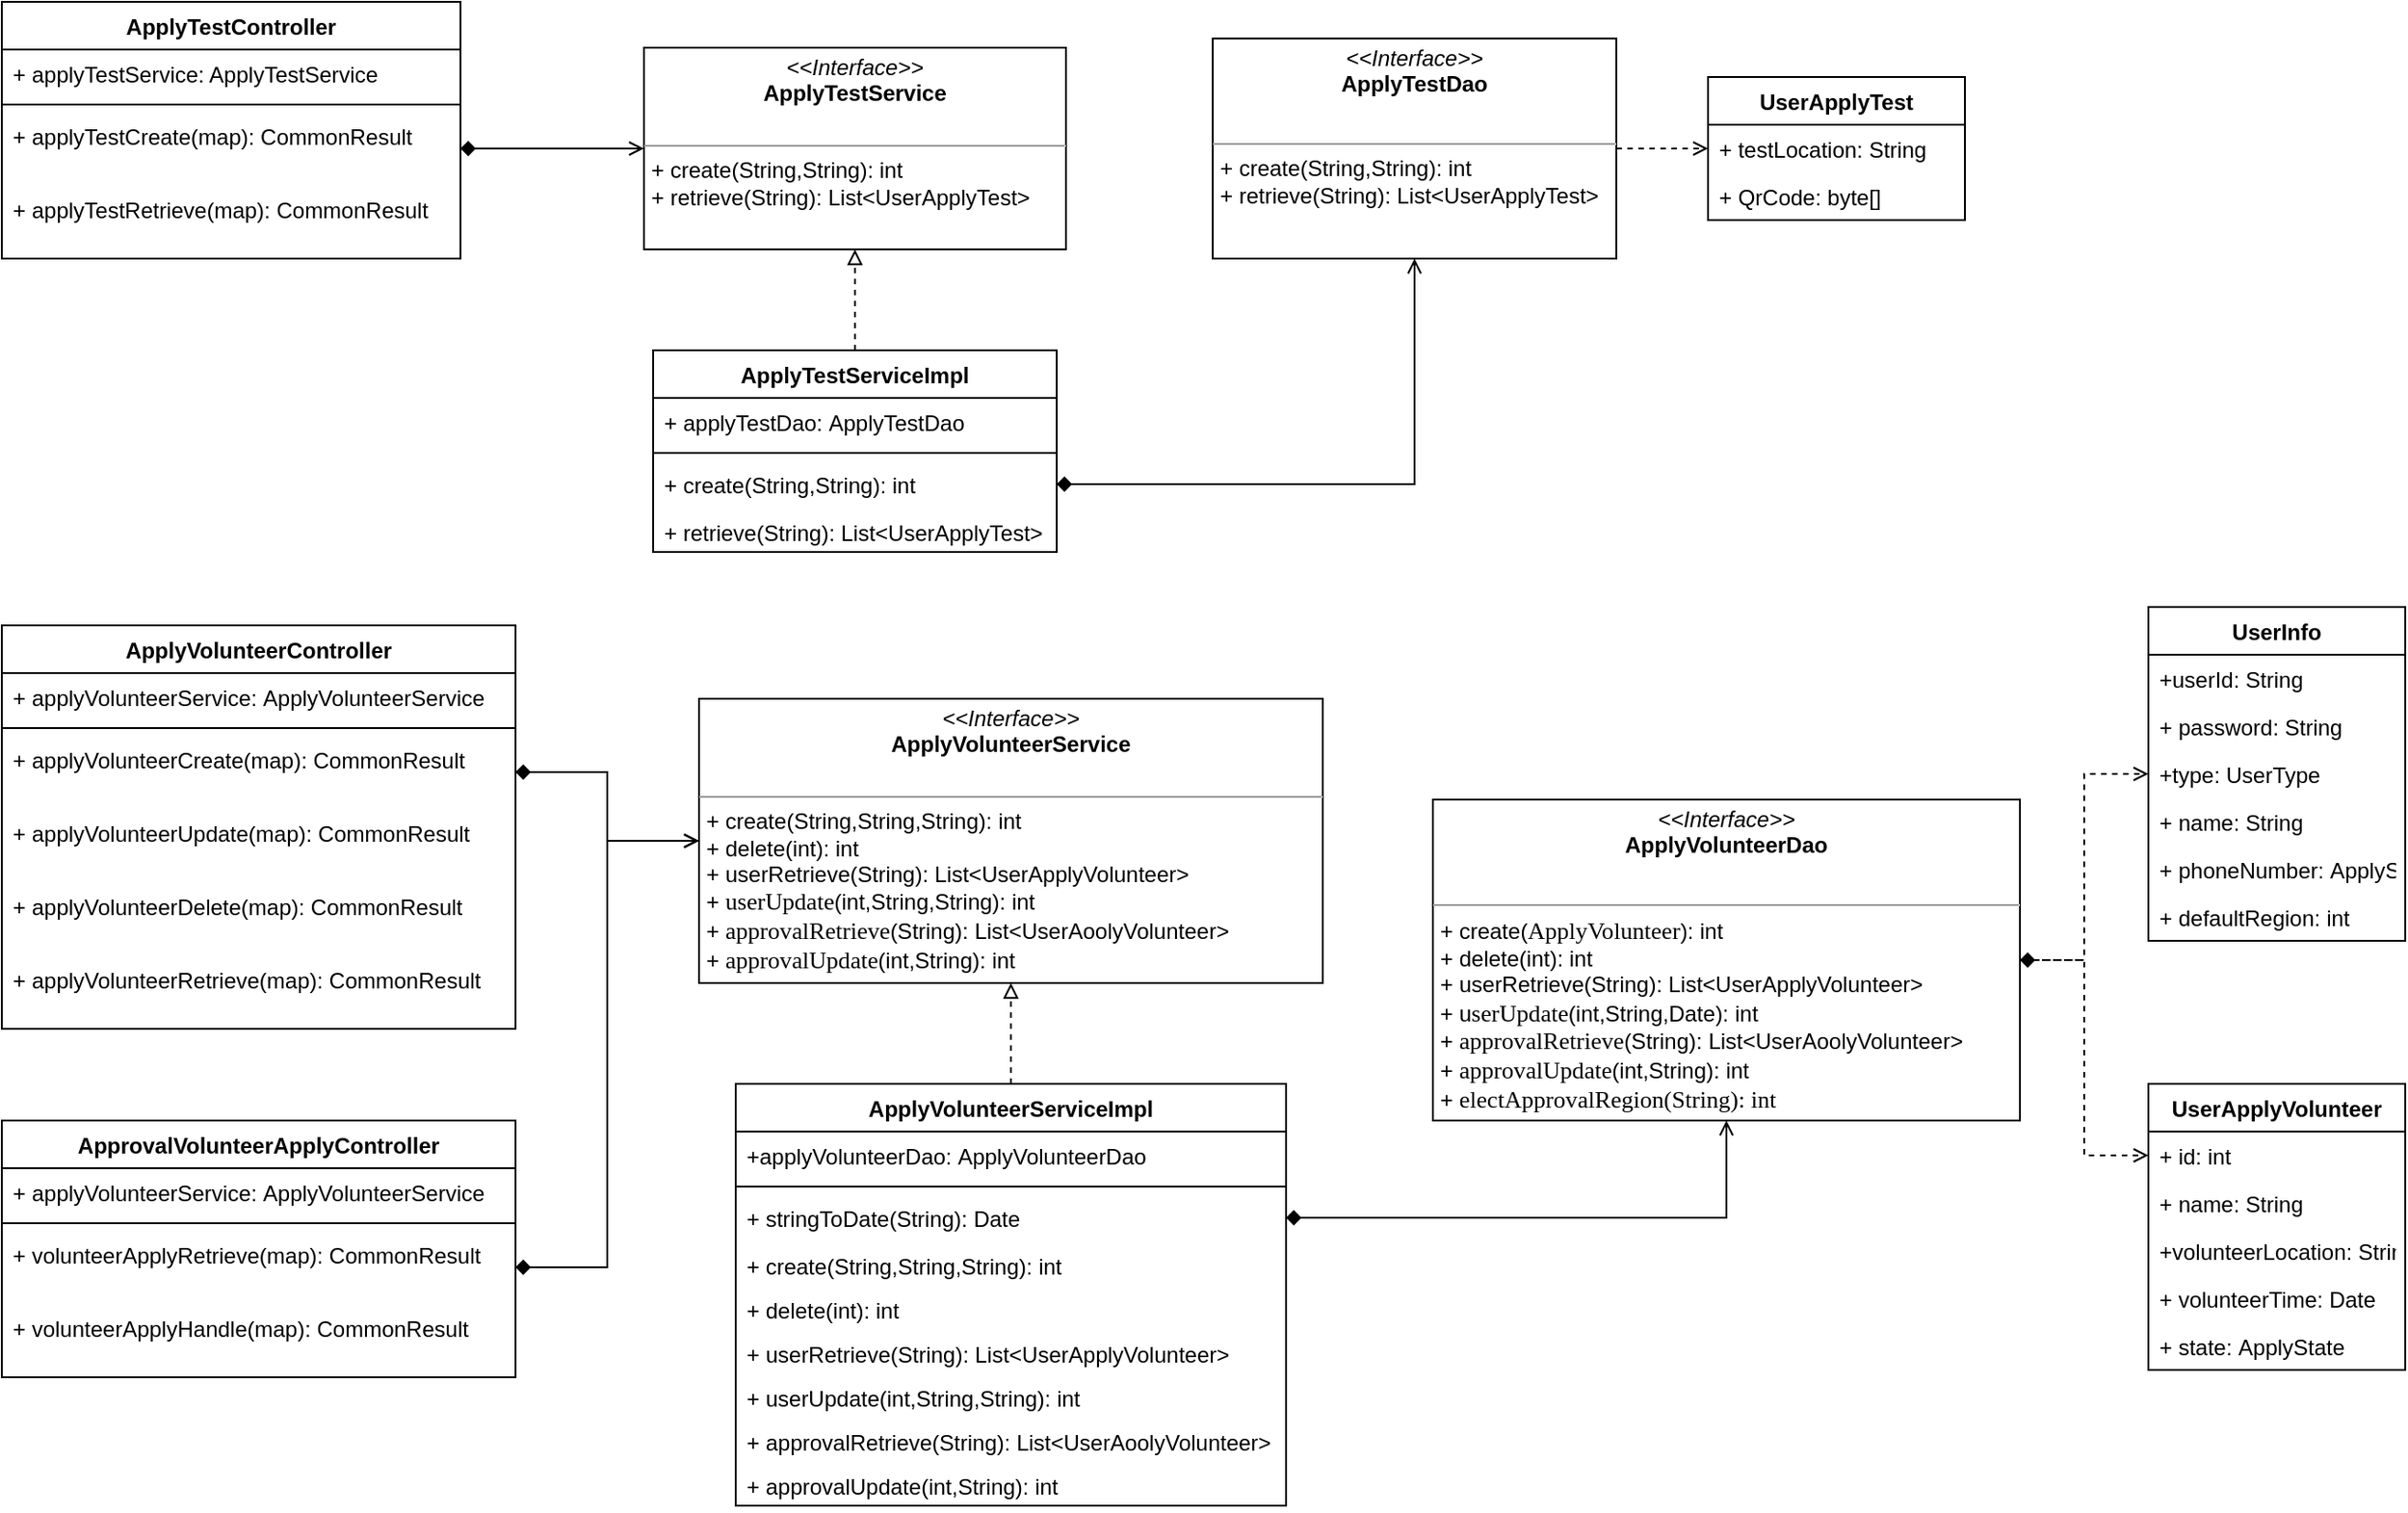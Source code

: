 <mxfile version="17.4.6" type="github">
  <diagram id="C5RBs43oDa-KdzZeNtuy" name="Page-1">
    <mxGraphModel dx="2557" dy="912" grid="1" gridSize="10" guides="1" tooltips="1" connect="1" arrows="1" fold="1" page="1" pageScale="1" pageWidth="827" pageHeight="1169" math="0" shadow="0">
      <root>
        <mxCell id="WIyWlLk6GJQsqaUBKTNV-0" />
        <mxCell id="WIyWlLk6GJQsqaUBKTNV-1" parent="WIyWlLk6GJQsqaUBKTNV-0" />
        <mxCell id="xSoCJTcvvkp1Ju8zFOZ0-0" value="ApplyTestController" style="swimlane;fontStyle=1;align=center;verticalAlign=top;childLayout=stackLayout;horizontal=1;startSize=26;horizontalStack=0;resizeParent=1;resizeParentMax=0;resizeLast=0;collapsible=1;marginBottom=0;" vertex="1" parent="WIyWlLk6GJQsqaUBKTNV-1">
          <mxGeometry x="-30" y="280" width="250" height="140" as="geometry">
            <mxRectangle x="310" y="120" width="150" height="26" as="alternateBounds" />
          </mxGeometry>
        </mxCell>
        <mxCell id="xSoCJTcvvkp1Ju8zFOZ0-1" value="+ applyTestService: ApplyTestService" style="text;strokeColor=none;fillColor=none;align=left;verticalAlign=top;spacingLeft=4;spacingRight=4;overflow=hidden;rotatable=0;points=[[0,0.5],[1,0.5]];portConstraint=eastwest;" vertex="1" parent="xSoCJTcvvkp1Ju8zFOZ0-0">
          <mxGeometry y="26" width="250" height="26" as="geometry" />
        </mxCell>
        <mxCell id="xSoCJTcvvkp1Ju8zFOZ0-2" value="" style="line;strokeWidth=1;fillColor=none;align=left;verticalAlign=middle;spacingTop=-1;spacingLeft=3;spacingRight=3;rotatable=0;labelPosition=right;points=[];portConstraint=eastwest;" vertex="1" parent="xSoCJTcvvkp1Ju8zFOZ0-0">
          <mxGeometry y="52" width="250" height="8" as="geometry" />
        </mxCell>
        <mxCell id="xSoCJTcvvkp1Ju8zFOZ0-3" value="+ applyTestCreate(map): CommonResult" style="text;strokeColor=none;fillColor=none;align=left;verticalAlign=top;spacingLeft=4;spacingRight=4;overflow=hidden;rotatable=0;points=[[0,0.5],[1,0.5]];portConstraint=eastwest;" vertex="1" parent="xSoCJTcvvkp1Ju8zFOZ0-0">
          <mxGeometry y="60" width="250" height="40" as="geometry" />
        </mxCell>
        <mxCell id="xSoCJTcvvkp1Ju8zFOZ0-7" value="+ applyTestRetrieve(map): CommonResult" style="text;strokeColor=none;fillColor=none;align=left;verticalAlign=top;spacingLeft=4;spacingRight=4;overflow=hidden;rotatable=0;points=[[0,0.5],[1,0.5]];portConstraint=eastwest;" vertex="1" parent="xSoCJTcvvkp1Ju8zFOZ0-0">
          <mxGeometry y="100" width="250" height="40" as="geometry" />
        </mxCell>
        <mxCell id="xSoCJTcvvkp1Ju8zFOZ0-24" style="edgeStyle=orthogonalEdgeStyle;rounded=0;orthogonalLoop=1;jettySize=auto;html=1;exitX=0.5;exitY=0;exitDx=0;exitDy=0;entryX=0.5;entryY=1;entryDx=0;entryDy=0;dashed=1;endArrow=block;endFill=0;" edge="1" parent="WIyWlLk6GJQsqaUBKTNV-1" source="xSoCJTcvvkp1Ju8zFOZ0-12" target="xSoCJTcvvkp1Ju8zFOZ0-23">
          <mxGeometry relative="1" as="geometry" />
        </mxCell>
        <mxCell id="xSoCJTcvvkp1Ju8zFOZ0-12" value="ApplyTestServiceImpl" style="swimlane;fontStyle=1;align=center;verticalAlign=top;childLayout=stackLayout;horizontal=1;startSize=26;horizontalStack=0;resizeParent=1;resizeParentMax=0;resizeLast=0;collapsible=1;marginBottom=0;" vertex="1" parent="WIyWlLk6GJQsqaUBKTNV-1">
          <mxGeometry x="325" y="470" width="220" height="110" as="geometry">
            <mxRectangle x="325" y="320" width="130" height="26" as="alternateBounds" />
          </mxGeometry>
        </mxCell>
        <mxCell id="xSoCJTcvvkp1Ju8zFOZ0-13" value="+ applyTestDao: ApplyTestDao" style="text;strokeColor=none;fillColor=none;align=left;verticalAlign=top;spacingLeft=4;spacingRight=4;overflow=hidden;rotatable=0;points=[[0,0.5],[1,0.5]];portConstraint=eastwest;" vertex="1" parent="xSoCJTcvvkp1Ju8zFOZ0-12">
          <mxGeometry y="26" width="220" height="26" as="geometry" />
        </mxCell>
        <mxCell id="xSoCJTcvvkp1Ju8zFOZ0-14" value="" style="line;strokeWidth=1;fillColor=none;align=left;verticalAlign=middle;spacingTop=-1;spacingLeft=3;spacingRight=3;rotatable=0;labelPosition=right;points=[];portConstraint=eastwest;" vertex="1" parent="xSoCJTcvvkp1Ju8zFOZ0-12">
          <mxGeometry y="52" width="220" height="8" as="geometry" />
        </mxCell>
        <mxCell id="xSoCJTcvvkp1Ju8zFOZ0-15" value="+ create(String,String): int" style="text;strokeColor=none;fillColor=none;align=left;verticalAlign=top;spacingLeft=4;spacingRight=4;overflow=hidden;rotatable=0;points=[[0,0.5],[1,0.5]];portConstraint=eastwest;" vertex="1" parent="xSoCJTcvvkp1Ju8zFOZ0-12">
          <mxGeometry y="60" width="220" height="26" as="geometry" />
        </mxCell>
        <mxCell id="xSoCJTcvvkp1Ju8zFOZ0-16" value="+ retrieve(String): List&lt;UserApplyTest&gt;" style="text;strokeColor=none;fillColor=none;align=left;verticalAlign=top;spacingLeft=4;spacingRight=4;overflow=hidden;rotatable=0;points=[[0,0.5],[1,0.5]];portConstraint=eastwest;" vertex="1" parent="xSoCJTcvvkp1Ju8zFOZ0-12">
          <mxGeometry y="86" width="220" height="24" as="geometry" />
        </mxCell>
        <mxCell id="xSoCJTcvvkp1Ju8zFOZ0-28" style="edgeStyle=orthogonalEdgeStyle;rounded=0;orthogonalLoop=1;jettySize=auto;html=1;entryX=0;entryY=0.5;entryDx=0;entryDy=0;startArrow=none;startFill=0;endArrow=open;endFill=0;dashed=1;" edge="1" parent="WIyWlLk6GJQsqaUBKTNV-1" source="xSoCJTcvvkp1Ju8zFOZ0-18" target="xSoCJTcvvkp1Ju8zFOZ0-20">
          <mxGeometry relative="1" as="geometry" />
        </mxCell>
        <mxCell id="xSoCJTcvvkp1Ju8zFOZ0-18" value="&lt;p style=&quot;margin: 0px ; margin-top: 4px ; text-align: center&quot;&gt;&lt;i&gt;&amp;lt;&amp;lt;Interface&amp;gt;&amp;gt;&lt;/i&gt;&lt;br&gt;&lt;span style=&quot;text-align: left&quot;&gt;&lt;b&gt;ApplyTestDao&lt;/b&gt;&lt;/span&gt;&lt;br&gt;&lt;/p&gt;&lt;p style=&quot;margin: 0px ; margin-top: 4px ; text-align: center&quot;&gt;&lt;b&gt;&lt;br&gt;&lt;/b&gt;&lt;/p&gt;&lt;hr size=&quot;1&quot;&gt;&lt;p style=&quot;margin: 0px ; margin-left: 4px&quot;&gt;+&amp;nbsp;create(String,String): int&lt;br&gt;+&amp;nbsp;retrieve(String):&amp;nbsp;List&amp;lt;UserApplyTest&amp;gt;&lt;br&gt;&lt;/p&gt;" style="verticalAlign=top;align=left;overflow=fill;fontSize=12;fontFamily=Helvetica;html=1;" vertex="1" parent="WIyWlLk6GJQsqaUBKTNV-1">
          <mxGeometry x="630" y="300" width="220" height="120" as="geometry" />
        </mxCell>
        <mxCell id="xSoCJTcvvkp1Ju8zFOZ0-19" value="UserApplyTest" style="swimlane;fontStyle=1;childLayout=stackLayout;horizontal=1;startSize=26;fillColor=none;horizontalStack=0;resizeParent=1;resizeParentMax=0;resizeLast=0;collapsible=1;marginBottom=0;" vertex="1" parent="WIyWlLk6GJQsqaUBKTNV-1">
          <mxGeometry x="900" y="321" width="140" height="78" as="geometry" />
        </mxCell>
        <mxCell id="xSoCJTcvvkp1Ju8zFOZ0-20" value="+ testLocation: String" style="text;strokeColor=none;fillColor=none;align=left;verticalAlign=top;spacingLeft=4;spacingRight=4;overflow=hidden;rotatable=0;points=[[0,0.5],[1,0.5]];portConstraint=eastwest;" vertex="1" parent="xSoCJTcvvkp1Ju8zFOZ0-19">
          <mxGeometry y="26" width="140" height="26" as="geometry" />
        </mxCell>
        <mxCell id="xSoCJTcvvkp1Ju8zFOZ0-21" value="+ QrCode: byte[]" style="text;strokeColor=none;fillColor=none;align=left;verticalAlign=top;spacingLeft=4;spacingRight=4;overflow=hidden;rotatable=0;points=[[0,0.5],[1,0.5]];portConstraint=eastwest;" vertex="1" parent="xSoCJTcvvkp1Ju8zFOZ0-19">
          <mxGeometry y="52" width="140" height="26" as="geometry" />
        </mxCell>
        <mxCell id="xSoCJTcvvkp1Ju8zFOZ0-23" value="&lt;p style=&quot;margin: 0px ; margin-top: 4px ; text-align: center&quot;&gt;&lt;i&gt;&amp;lt;&amp;lt;Interface&amp;gt;&amp;gt;&lt;/i&gt;&lt;br&gt;&lt;span style=&quot;text-align: left&quot;&gt;&lt;b&gt;ApplyTestService&lt;/b&gt;&lt;/span&gt;&lt;br&gt;&lt;/p&gt;&lt;br&gt;&lt;hr size=&quot;1&quot;&gt;&lt;p style=&quot;margin: 0px ; margin-left: 4px&quot;&gt;+&amp;nbsp;create(String,String): int&lt;br&gt;+&amp;nbsp;retrieve(String):&amp;nbsp;List&amp;lt;UserApplyTest&amp;gt;&lt;br&gt;&lt;/p&gt;" style="verticalAlign=top;align=left;overflow=fill;fontSize=12;fontFamily=Helvetica;html=1;" vertex="1" parent="WIyWlLk6GJQsqaUBKTNV-1">
          <mxGeometry x="320" y="305" width="230" height="110" as="geometry" />
        </mxCell>
        <mxCell id="xSoCJTcvvkp1Ju8zFOZ0-25" style="edgeStyle=orthogonalEdgeStyle;rounded=0;orthogonalLoop=1;jettySize=auto;html=1;exitX=1;exitY=0.5;exitDx=0;exitDy=0;entryX=0;entryY=0.5;entryDx=0;entryDy=0;endArrow=open;endFill=0;startArrow=diamond;startFill=1;" edge="1" parent="WIyWlLk6GJQsqaUBKTNV-1" source="xSoCJTcvvkp1Ju8zFOZ0-3" target="xSoCJTcvvkp1Ju8zFOZ0-23">
          <mxGeometry relative="1" as="geometry" />
        </mxCell>
        <mxCell id="xSoCJTcvvkp1Ju8zFOZ0-27" style="edgeStyle=orthogonalEdgeStyle;rounded=0;orthogonalLoop=1;jettySize=auto;html=1;exitX=1;exitY=0.5;exitDx=0;exitDy=0;entryX=0.5;entryY=1;entryDx=0;entryDy=0;startArrow=diamond;startFill=1;endArrow=open;endFill=0;" edge="1" parent="WIyWlLk6GJQsqaUBKTNV-1" source="xSoCJTcvvkp1Ju8zFOZ0-15" target="xSoCJTcvvkp1Ju8zFOZ0-18">
          <mxGeometry relative="1" as="geometry" />
        </mxCell>
        <mxCell id="xSoCJTcvvkp1Ju8zFOZ0-29" value="ApplyVolunteerController" style="swimlane;fontStyle=1;align=center;verticalAlign=top;childLayout=stackLayout;horizontal=1;startSize=26;horizontalStack=0;resizeParent=1;resizeParentMax=0;resizeLast=0;collapsible=1;marginBottom=0;" vertex="1" parent="WIyWlLk6GJQsqaUBKTNV-1">
          <mxGeometry x="-30" y="620" width="280" height="220" as="geometry">
            <mxRectangle x="310" y="120" width="150" height="26" as="alternateBounds" />
          </mxGeometry>
        </mxCell>
        <mxCell id="xSoCJTcvvkp1Ju8zFOZ0-30" value="+ applyVolunteerService: ApplyVolunteerService" style="text;strokeColor=none;fillColor=none;align=left;verticalAlign=top;spacingLeft=4;spacingRight=4;overflow=hidden;rotatable=0;points=[[0,0.5],[1,0.5]];portConstraint=eastwest;" vertex="1" parent="xSoCJTcvvkp1Ju8zFOZ0-29">
          <mxGeometry y="26" width="280" height="26" as="geometry" />
        </mxCell>
        <mxCell id="xSoCJTcvvkp1Ju8zFOZ0-31" value="" style="line;strokeWidth=1;fillColor=none;align=left;verticalAlign=middle;spacingTop=-1;spacingLeft=3;spacingRight=3;rotatable=0;labelPosition=right;points=[];portConstraint=eastwest;" vertex="1" parent="xSoCJTcvvkp1Ju8zFOZ0-29">
          <mxGeometry y="52" width="280" height="8" as="geometry" />
        </mxCell>
        <mxCell id="xSoCJTcvvkp1Ju8zFOZ0-32" value="+ applyVolunteerCreate(map): CommonResult" style="text;strokeColor=none;fillColor=none;align=left;verticalAlign=top;spacingLeft=4;spacingRight=4;overflow=hidden;rotatable=0;points=[[0,0.5],[1,0.5]];portConstraint=eastwest;" vertex="1" parent="xSoCJTcvvkp1Ju8zFOZ0-29">
          <mxGeometry y="60" width="280" height="40" as="geometry" />
        </mxCell>
        <mxCell id="xSoCJTcvvkp1Ju8zFOZ0-48" value="+ applyVolunteerUpdate(map): CommonResult" style="text;strokeColor=none;fillColor=none;align=left;verticalAlign=top;spacingLeft=4;spacingRight=4;overflow=hidden;rotatable=0;points=[[0,0.5],[1,0.5]];portConstraint=eastwest;" vertex="1" parent="xSoCJTcvvkp1Ju8zFOZ0-29">
          <mxGeometry y="100" width="280" height="40" as="geometry" />
        </mxCell>
        <mxCell id="xSoCJTcvvkp1Ju8zFOZ0-49" value="+ applyVolunteerDelete(map): CommonResult" style="text;strokeColor=none;fillColor=none;align=left;verticalAlign=top;spacingLeft=4;spacingRight=4;overflow=hidden;rotatable=0;points=[[0,0.5],[1,0.5]];portConstraint=eastwest;" vertex="1" parent="xSoCJTcvvkp1Ju8zFOZ0-29">
          <mxGeometry y="140" width="280" height="40" as="geometry" />
        </mxCell>
        <mxCell id="xSoCJTcvvkp1Ju8zFOZ0-33" value="+ applyVolunteerRetrieve(map): CommonResult" style="text;strokeColor=none;fillColor=none;align=left;verticalAlign=top;spacingLeft=4;spacingRight=4;overflow=hidden;rotatable=0;points=[[0,0.5],[1,0.5]];portConstraint=eastwest;" vertex="1" parent="xSoCJTcvvkp1Ju8zFOZ0-29">
          <mxGeometry y="180" width="280" height="40" as="geometry" />
        </mxCell>
        <mxCell id="xSoCJTcvvkp1Ju8zFOZ0-34" style="edgeStyle=orthogonalEdgeStyle;rounded=0;orthogonalLoop=1;jettySize=auto;html=1;exitX=0.5;exitY=0;exitDx=0;exitDy=0;entryX=0.5;entryY=1;entryDx=0;entryDy=0;dashed=1;endArrow=block;endFill=0;" edge="1" parent="WIyWlLk6GJQsqaUBKTNV-1" source="xSoCJTcvvkp1Ju8zFOZ0-35" target="xSoCJTcvvkp1Ju8zFOZ0-45">
          <mxGeometry relative="1" as="geometry" />
        </mxCell>
        <mxCell id="xSoCJTcvvkp1Ju8zFOZ0-35" value="ApplyVolunteerServiceImpl" style="swimlane;fontStyle=1;align=center;verticalAlign=top;childLayout=stackLayout;horizontal=1;startSize=26;horizontalStack=0;resizeParent=1;resizeParentMax=0;resizeLast=0;collapsible=1;marginBottom=0;" vertex="1" parent="WIyWlLk6GJQsqaUBKTNV-1">
          <mxGeometry x="370" y="870" width="300" height="230" as="geometry">
            <mxRectangle x="325" y="320" width="130" height="26" as="alternateBounds" />
          </mxGeometry>
        </mxCell>
        <mxCell id="xSoCJTcvvkp1Ju8zFOZ0-36" value="+applyVolunteerDao: ApplyVolunteerDao" style="text;strokeColor=none;fillColor=none;align=left;verticalAlign=top;spacingLeft=4;spacingRight=4;overflow=hidden;rotatable=0;points=[[0,0.5],[1,0.5]];portConstraint=eastwest;" vertex="1" parent="xSoCJTcvvkp1Ju8zFOZ0-35">
          <mxGeometry y="26" width="300" height="26" as="geometry" />
        </mxCell>
        <mxCell id="xSoCJTcvvkp1Ju8zFOZ0-37" value="" style="line;strokeWidth=1;fillColor=none;align=left;verticalAlign=middle;spacingTop=-1;spacingLeft=3;spacingRight=3;rotatable=0;labelPosition=right;points=[];portConstraint=eastwest;" vertex="1" parent="xSoCJTcvvkp1Ju8zFOZ0-35">
          <mxGeometry y="52" width="300" height="8" as="geometry" />
        </mxCell>
        <mxCell id="xSoCJTcvvkp1Ju8zFOZ0-38" value="+ stringToDate(String): Date" style="text;strokeColor=none;fillColor=none;align=left;verticalAlign=top;spacingLeft=4;spacingRight=4;overflow=hidden;rotatable=0;points=[[0,0.5],[1,0.5]];portConstraint=eastwest;" vertex="1" parent="xSoCJTcvvkp1Ju8zFOZ0-35">
          <mxGeometry y="60" width="300" height="26" as="geometry" />
        </mxCell>
        <mxCell id="xSoCJTcvvkp1Ju8zFOZ0-58" value="+ create(String,String,String): int" style="text;strokeColor=none;fillColor=none;align=left;verticalAlign=top;spacingLeft=4;spacingRight=4;overflow=hidden;rotatable=0;points=[[0,0.5],[1,0.5]];portConstraint=eastwest;" vertex="1" parent="xSoCJTcvvkp1Ju8zFOZ0-35">
          <mxGeometry y="86" width="300" height="24" as="geometry" />
        </mxCell>
        <mxCell id="xSoCJTcvvkp1Ju8zFOZ0-59" value="+ delete(int): int" style="text;strokeColor=none;fillColor=none;align=left;verticalAlign=top;spacingLeft=4;spacingRight=4;overflow=hidden;rotatable=0;points=[[0,0.5],[1,0.5]];portConstraint=eastwest;" vertex="1" parent="xSoCJTcvvkp1Ju8zFOZ0-35">
          <mxGeometry y="110" width="300" height="24" as="geometry" />
        </mxCell>
        <mxCell id="xSoCJTcvvkp1Ju8zFOZ0-60" value="+ userRetrieve(String): List&lt;UserApplyVolunteer&gt;&#xa;" style="text;strokeColor=none;fillColor=none;align=left;verticalAlign=top;spacingLeft=4;spacingRight=4;overflow=hidden;rotatable=0;points=[[0,0.5],[1,0.5]];portConstraint=eastwest;" vertex="1" parent="xSoCJTcvvkp1Ju8zFOZ0-35">
          <mxGeometry y="134" width="300" height="24" as="geometry" />
        </mxCell>
        <mxCell id="xSoCJTcvvkp1Ju8zFOZ0-61" value="+ userUpdate(int,String,String): int" style="text;strokeColor=none;fillColor=none;align=left;verticalAlign=top;spacingLeft=4;spacingRight=4;overflow=hidden;rotatable=0;points=[[0,0.5],[1,0.5]];portConstraint=eastwest;" vertex="1" parent="xSoCJTcvvkp1Ju8zFOZ0-35">
          <mxGeometry y="158" width="300" height="24" as="geometry" />
        </mxCell>
        <mxCell id="xSoCJTcvvkp1Ju8zFOZ0-62" value="+ approvalRetrieve(String): List&lt;UserAoolyVolunteer&gt;&#xa;" style="text;strokeColor=none;fillColor=none;align=left;verticalAlign=top;spacingLeft=4;spacingRight=4;overflow=hidden;rotatable=0;points=[[0,0.5],[1,0.5]];portConstraint=eastwest;" vertex="1" parent="xSoCJTcvvkp1Ju8zFOZ0-35">
          <mxGeometry y="182" width="300" height="24" as="geometry" />
        </mxCell>
        <mxCell id="xSoCJTcvvkp1Ju8zFOZ0-39" value="+ approvalUpdate(int,String): int" style="text;strokeColor=none;fillColor=none;align=left;verticalAlign=top;spacingLeft=4;spacingRight=4;overflow=hidden;rotatable=0;points=[[0,0.5],[1,0.5]];portConstraint=eastwest;" vertex="1" parent="xSoCJTcvvkp1Ju8zFOZ0-35">
          <mxGeometry y="206" width="300" height="24" as="geometry" />
        </mxCell>
        <mxCell id="xSoCJTcvvkp1Ju8zFOZ0-40" style="edgeStyle=orthogonalEdgeStyle;rounded=0;orthogonalLoop=1;jettySize=auto;html=1;entryX=0;entryY=0.5;entryDx=0;entryDy=0;startArrow=none;startFill=0;endArrow=open;endFill=0;dashed=1;exitX=1;exitY=0.5;exitDx=0;exitDy=0;" edge="1" parent="WIyWlLk6GJQsqaUBKTNV-1" source="xSoCJTcvvkp1Ju8zFOZ0-41" target="xSoCJTcvvkp1Ju8zFOZ0-43">
          <mxGeometry relative="1" as="geometry" />
        </mxCell>
        <mxCell id="xSoCJTcvvkp1Ju8zFOZ0-73" style="edgeStyle=orthogonalEdgeStyle;rounded=0;orthogonalLoop=1;jettySize=auto;html=1;exitX=1;exitY=0.5;exitDx=0;exitDy=0;fontColor=#000000;startArrow=diamond;startFill=1;endArrow=open;endFill=0;dashed=1;" edge="1" parent="WIyWlLk6GJQsqaUBKTNV-1" source="xSoCJTcvvkp1Ju8zFOZ0-41" target="xSoCJTcvvkp1Ju8zFOZ0-69">
          <mxGeometry relative="1" as="geometry" />
        </mxCell>
        <mxCell id="xSoCJTcvvkp1Ju8zFOZ0-41" value="&lt;p style=&quot;margin: 0px ; margin-top: 4px ; text-align: center&quot;&gt;&lt;i&gt;&amp;lt;&amp;lt;Interface&amp;gt;&amp;gt;&lt;/i&gt;&lt;br&gt;&lt;span style=&quot;text-align: left&quot;&gt;&lt;b&gt;ApplyVolunteerDao&lt;/b&gt;&lt;/span&gt;&lt;br&gt;&lt;/p&gt;&lt;p style=&quot;margin: 0px ; margin-top: 4px ; text-align: center&quot;&gt;&lt;b&gt;&lt;br&gt;&lt;/b&gt;&lt;/p&gt;&lt;hr size=&quot;1&quot;&gt;&lt;p style=&quot;margin: 0px 0px 0px 4px&quot;&gt;+&amp;nbsp;create(&lt;span style=&quot;font-family: &amp;#34;jetbrains mono&amp;#34; ; font-size: 9.8pt&quot;&gt;ApplyVolunteer&lt;/span&gt;&lt;span&gt;): int&lt;/span&gt;&lt;/p&gt;&lt;p style=&quot;margin: 0px 0px 0px 4px&quot;&gt;+&amp;nbsp;delete(int):&amp;nbsp;int&lt;br&gt;&lt;/p&gt;&lt;p style=&quot;margin: 0px 0px 0px 4px&quot;&gt;+ userRetrieve(String): List&amp;lt;UserApplyVolunteer&amp;gt;&lt;/p&gt;&lt;p style=&quot;margin: 0px 0px 0px 4px&quot;&gt;+ u&lt;span style=&quot;font-family: &amp;#34;jetbrains mono&amp;#34; ; font-size: 9.8pt&quot;&gt;serUpdate&lt;/span&gt;(int,String,Date):&amp;nbsp;int&lt;/p&gt;&lt;p style=&quot;margin: 0px 0px 0px 4px&quot;&gt;+&amp;nbsp;&lt;span style=&quot;font-family: &amp;#34;jetbrains mono&amp;#34; ; font-size: 9.8pt&quot;&gt;approvalRetrieve&lt;/span&gt;(String): List&amp;lt;UserAoolyVolunteer&amp;gt;&lt;/p&gt;&lt;p style=&quot;margin: 0px 0px 0px 4px&quot;&gt;+&amp;nbsp;&lt;span style=&quot;font-family: &amp;#34;jetbrains mono&amp;#34; ; font-size: 9.8pt&quot;&gt;approvalUpdate&lt;/span&gt;(int,String):&amp;nbsp;int&lt;/p&gt;&lt;p style=&quot;margin: 0px 0px 0px 4px&quot;&gt;+&amp;nbsp;&lt;span style=&quot;font-family: &amp;#34;jetbrains mono&amp;#34; ; font-size: 9.8pt&quot;&gt;electApprovalRegion(String): int&lt;/span&gt;&lt;/p&gt;" style="verticalAlign=top;align=left;overflow=fill;fontSize=12;fontFamily=Helvetica;html=1;" vertex="1" parent="WIyWlLk6GJQsqaUBKTNV-1">
          <mxGeometry x="750" y="715" width="320" height="175" as="geometry" />
        </mxCell>
        <mxCell id="xSoCJTcvvkp1Ju8zFOZ0-42" value="UserApplyVolunteer" style="swimlane;fontStyle=1;childLayout=stackLayout;horizontal=1;startSize=26;fillColor=none;horizontalStack=0;resizeParent=1;resizeParentMax=0;resizeLast=0;collapsible=1;marginBottom=0;" vertex="1" parent="WIyWlLk6GJQsqaUBKTNV-1">
          <mxGeometry x="1140" y="870" width="140" height="156" as="geometry" />
        </mxCell>
        <mxCell id="xSoCJTcvvkp1Ju8zFOZ0-43" value="+ id: int" style="text;strokeColor=none;fillColor=none;align=left;verticalAlign=top;spacingLeft=4;spacingRight=4;overflow=hidden;rotatable=0;points=[[0,0.5],[1,0.5]];portConstraint=eastwest;" vertex="1" parent="xSoCJTcvvkp1Ju8zFOZ0-42">
          <mxGeometry y="26" width="140" height="26" as="geometry" />
        </mxCell>
        <mxCell id="xSoCJTcvvkp1Ju8zFOZ0-44" value="+ name: String" style="text;strokeColor=none;fillColor=none;align=left;verticalAlign=top;spacingLeft=4;spacingRight=4;overflow=hidden;rotatable=0;points=[[0,0.5],[1,0.5]];portConstraint=eastwest;" vertex="1" parent="xSoCJTcvvkp1Ju8zFOZ0-42">
          <mxGeometry y="52" width="140" height="26" as="geometry" />
        </mxCell>
        <mxCell id="xSoCJTcvvkp1Ju8zFOZ0-63" value="+volunteerLocation: String" style="text;strokeColor=none;fillColor=none;align=left;verticalAlign=top;spacingLeft=4;spacingRight=4;overflow=hidden;rotatable=0;points=[[0,0.5],[1,0.5]];portConstraint=eastwest;" vertex="1" parent="xSoCJTcvvkp1Ju8zFOZ0-42">
          <mxGeometry y="78" width="140" height="26" as="geometry" />
        </mxCell>
        <mxCell id="xSoCJTcvvkp1Ju8zFOZ0-64" value="+ volunteerTime: Date" style="text;strokeColor=none;fillColor=none;align=left;verticalAlign=top;spacingLeft=4;spacingRight=4;overflow=hidden;rotatable=0;points=[[0,0.5],[1,0.5]];portConstraint=eastwest;" vertex="1" parent="xSoCJTcvvkp1Ju8zFOZ0-42">
          <mxGeometry y="104" width="140" height="26" as="geometry" />
        </mxCell>
        <mxCell id="xSoCJTcvvkp1Ju8zFOZ0-65" value="+ state: ApplyState" style="text;strokeColor=none;fillColor=none;align=left;verticalAlign=top;spacingLeft=4;spacingRight=4;overflow=hidden;rotatable=0;points=[[0,0.5],[1,0.5]];portConstraint=eastwest;" vertex="1" parent="xSoCJTcvvkp1Ju8zFOZ0-42">
          <mxGeometry y="130" width="140" height="26" as="geometry" />
        </mxCell>
        <mxCell id="xSoCJTcvvkp1Ju8zFOZ0-45" value="&lt;p style=&quot;margin: 0px ; margin-top: 4px ; text-align: center&quot;&gt;&lt;i&gt;&amp;lt;&amp;lt;Interface&amp;gt;&amp;gt;&lt;/i&gt;&lt;br&gt;&lt;b&gt;&lt;span style=&quot;text-align: left&quot;&gt;ApplyVolunteerS&lt;/span&gt;&lt;span style=&quot;text-align: left&quot;&gt;ervice&lt;/span&gt;&lt;/b&gt;&lt;/p&gt;&lt;br&gt;&lt;hr size=&quot;1&quot;&gt;&lt;p style=&quot;margin: 0px ; margin-left: 4px&quot;&gt;+&amp;nbsp;create(String,String,String): int&lt;br&gt;+&amp;nbsp;delete(int):&amp;nbsp;int&lt;br&gt;&lt;/p&gt;&lt;p style=&quot;margin: 0px ; margin-left: 4px&quot;&gt;+ userRetrieve(&lt;span&gt;String): List&amp;lt;UserApplyVolunteer&amp;gt;&lt;/span&gt;&lt;/p&gt;&lt;p style=&quot;margin: 0px ; margin-left: 4px&quot;&gt;+&amp;nbsp;&lt;span style=&quot;font-family: &amp;#34;jetbrains mono&amp;#34; ; font-size: 9.8pt&quot;&gt;userUpdate&lt;/span&gt;&lt;span&gt;(int,String,String):&amp;nbsp;int&lt;/span&gt;&lt;/p&gt;&lt;p style=&quot;margin: 0px ; margin-left: 4px&quot;&gt;+&amp;nbsp;&lt;span style=&quot;font-family: &amp;#34;jetbrains mono&amp;#34; ; font-size: 9.8pt&quot;&gt;approvalRetrieve&lt;/span&gt;&lt;span&gt;(String): List&amp;lt;UserAoolyVolunteer&amp;gt;&lt;/span&gt;&lt;/p&gt;&lt;p style=&quot;margin: 0px ; margin-left: 4px&quot;&gt;+&amp;nbsp;&lt;span style=&quot;font-family: &amp;#34;jetbrains mono&amp;#34; ; font-size: 9.8pt&quot;&gt;approvalUpdate&lt;/span&gt;&lt;span&gt;(int,String):&amp;nbsp;int&lt;/span&gt;&lt;/p&gt;" style="verticalAlign=top;align=left;overflow=fill;fontSize=12;fontFamily=Helvetica;html=1;" vertex="1" parent="WIyWlLk6GJQsqaUBKTNV-1">
          <mxGeometry x="350" y="660" width="340" height="155" as="geometry" />
        </mxCell>
        <mxCell id="xSoCJTcvvkp1Ju8zFOZ0-46" style="edgeStyle=orthogonalEdgeStyle;rounded=0;orthogonalLoop=1;jettySize=auto;html=1;exitX=1;exitY=0.5;exitDx=0;exitDy=0;entryX=0;entryY=0.5;entryDx=0;entryDy=0;endArrow=open;endFill=0;startArrow=diamond;startFill=1;" edge="1" parent="WIyWlLk6GJQsqaUBKTNV-1" source="xSoCJTcvvkp1Ju8zFOZ0-32" target="xSoCJTcvvkp1Ju8zFOZ0-45">
          <mxGeometry relative="1" as="geometry" />
        </mxCell>
        <mxCell id="xSoCJTcvvkp1Ju8zFOZ0-47" style="edgeStyle=orthogonalEdgeStyle;rounded=0;orthogonalLoop=1;jettySize=auto;html=1;exitX=1;exitY=0.5;exitDx=0;exitDy=0;entryX=0.5;entryY=1;entryDx=0;entryDy=0;startArrow=diamond;startFill=1;endArrow=open;endFill=0;" edge="1" parent="WIyWlLk6GJQsqaUBKTNV-1" source="xSoCJTcvvkp1Ju8zFOZ0-38" target="xSoCJTcvvkp1Ju8zFOZ0-41">
          <mxGeometry relative="1" as="geometry" />
        </mxCell>
        <mxCell id="xSoCJTcvvkp1Ju8zFOZ0-50" value="ApprovalVolunteerApplyController" style="swimlane;fontStyle=1;align=center;verticalAlign=top;childLayout=stackLayout;horizontal=1;startSize=26;horizontalStack=0;resizeParent=1;resizeParentMax=0;resizeLast=0;collapsible=1;marginBottom=0;" vertex="1" parent="WIyWlLk6GJQsqaUBKTNV-1">
          <mxGeometry x="-30" y="890" width="280" height="140" as="geometry">
            <mxRectangle x="310" y="120" width="150" height="26" as="alternateBounds" />
          </mxGeometry>
        </mxCell>
        <mxCell id="xSoCJTcvvkp1Ju8zFOZ0-51" value="+ applyVolunteerService: ApplyVolunteerService" style="text;strokeColor=none;fillColor=none;align=left;verticalAlign=top;spacingLeft=4;spacingRight=4;overflow=hidden;rotatable=0;points=[[0,0.5],[1,0.5]];portConstraint=eastwest;" vertex="1" parent="xSoCJTcvvkp1Ju8zFOZ0-50">
          <mxGeometry y="26" width="280" height="26" as="geometry" />
        </mxCell>
        <mxCell id="xSoCJTcvvkp1Ju8zFOZ0-52" value="" style="line;strokeWidth=1;fillColor=none;align=left;verticalAlign=middle;spacingTop=-1;spacingLeft=3;spacingRight=3;rotatable=0;labelPosition=right;points=[];portConstraint=eastwest;" vertex="1" parent="xSoCJTcvvkp1Ju8zFOZ0-50">
          <mxGeometry y="52" width="280" height="8" as="geometry" />
        </mxCell>
        <mxCell id="xSoCJTcvvkp1Ju8zFOZ0-53" value="+ volunteerApplyRetrieve(map): CommonResult" style="text;strokeColor=none;fillColor=none;align=left;verticalAlign=top;spacingLeft=4;spacingRight=4;overflow=hidden;rotatable=0;points=[[0,0.5],[1,0.5]];portConstraint=eastwest;" vertex="1" parent="xSoCJTcvvkp1Ju8zFOZ0-50">
          <mxGeometry y="60" width="280" height="40" as="geometry" />
        </mxCell>
        <mxCell id="xSoCJTcvvkp1Ju8zFOZ0-54" value="+ volunteerApplyHandle(map): CommonResult" style="text;strokeColor=none;fillColor=none;align=left;verticalAlign=top;spacingLeft=4;spacingRight=4;overflow=hidden;rotatable=0;points=[[0,0.5],[1,0.5]];portConstraint=eastwest;" vertex="1" parent="xSoCJTcvvkp1Ju8zFOZ0-50">
          <mxGeometry y="100" width="280" height="40" as="geometry" />
        </mxCell>
        <mxCell id="xSoCJTcvvkp1Ju8zFOZ0-57" style="edgeStyle=orthogonalEdgeStyle;rounded=0;orthogonalLoop=1;jettySize=auto;html=1;exitX=1;exitY=0.5;exitDx=0;exitDy=0;entryX=0;entryY=0.5;entryDx=0;entryDy=0;startArrow=diamond;startFill=1;endArrow=open;endFill=0;" edge="1" parent="WIyWlLk6GJQsqaUBKTNV-1" source="xSoCJTcvvkp1Ju8zFOZ0-53" target="xSoCJTcvvkp1Ju8zFOZ0-45">
          <mxGeometry relative="1" as="geometry" />
        </mxCell>
        <mxCell id="xSoCJTcvvkp1Ju8zFOZ0-66" value="UserInfo" style="swimlane;fontStyle=1;childLayout=stackLayout;horizontal=1;startSize=26;fillColor=none;horizontalStack=0;resizeParent=1;resizeParentMax=0;resizeLast=0;collapsible=1;marginBottom=0;" vertex="1" parent="WIyWlLk6GJQsqaUBKTNV-1">
          <mxGeometry x="1140" y="610" width="140" height="182" as="geometry" />
        </mxCell>
        <mxCell id="xSoCJTcvvkp1Ju8zFOZ0-67" value="+userId: String" style="text;strokeColor=none;fillColor=none;align=left;verticalAlign=top;spacingLeft=4;spacingRight=4;overflow=hidden;rotatable=0;points=[[0,0.5],[1,0.5]];portConstraint=eastwest;" vertex="1" parent="xSoCJTcvvkp1Ju8zFOZ0-66">
          <mxGeometry y="26" width="140" height="26" as="geometry" />
        </mxCell>
        <mxCell id="xSoCJTcvvkp1Ju8zFOZ0-68" value="+ password: String" style="text;strokeColor=none;fillColor=none;align=left;verticalAlign=top;spacingLeft=4;spacingRight=4;overflow=hidden;rotatable=0;points=[[0,0.5],[1,0.5]];portConstraint=eastwest;" vertex="1" parent="xSoCJTcvvkp1Ju8zFOZ0-66">
          <mxGeometry y="52" width="140" height="26" as="geometry" />
        </mxCell>
        <mxCell id="xSoCJTcvvkp1Ju8zFOZ0-69" value="+type: UserType" style="text;strokeColor=none;fillColor=none;align=left;verticalAlign=top;spacingLeft=4;spacingRight=4;overflow=hidden;rotatable=0;points=[[0,0.5],[1,0.5]];portConstraint=eastwest;" vertex="1" parent="xSoCJTcvvkp1Ju8zFOZ0-66">
          <mxGeometry y="78" width="140" height="26" as="geometry" />
        </mxCell>
        <mxCell id="xSoCJTcvvkp1Ju8zFOZ0-70" value="+ name: String" style="text;strokeColor=none;fillColor=none;align=left;verticalAlign=top;spacingLeft=4;spacingRight=4;overflow=hidden;rotatable=0;points=[[0,0.5],[1,0.5]];portConstraint=eastwest;" vertex="1" parent="xSoCJTcvvkp1Ju8zFOZ0-66">
          <mxGeometry y="104" width="140" height="26" as="geometry" />
        </mxCell>
        <mxCell id="xSoCJTcvvkp1Ju8zFOZ0-72" value="+ phoneNumber: ApplyState" style="text;strokeColor=none;fillColor=none;align=left;verticalAlign=top;spacingLeft=4;spacingRight=4;overflow=hidden;rotatable=0;points=[[0,0.5],[1,0.5]];portConstraint=eastwest;" vertex="1" parent="xSoCJTcvvkp1Ju8zFOZ0-66">
          <mxGeometry y="130" width="140" height="26" as="geometry" />
        </mxCell>
        <mxCell id="xSoCJTcvvkp1Ju8zFOZ0-71" value="+ defaultRegion: int" style="text;strokeColor=none;fillColor=none;align=left;verticalAlign=top;spacingLeft=4;spacingRight=4;overflow=hidden;rotatable=0;points=[[0,0.5],[1,0.5]];portConstraint=eastwest;" vertex="1" parent="xSoCJTcvvkp1Ju8zFOZ0-66">
          <mxGeometry y="156" width="140" height="26" as="geometry" />
        </mxCell>
      </root>
    </mxGraphModel>
  </diagram>
</mxfile>
